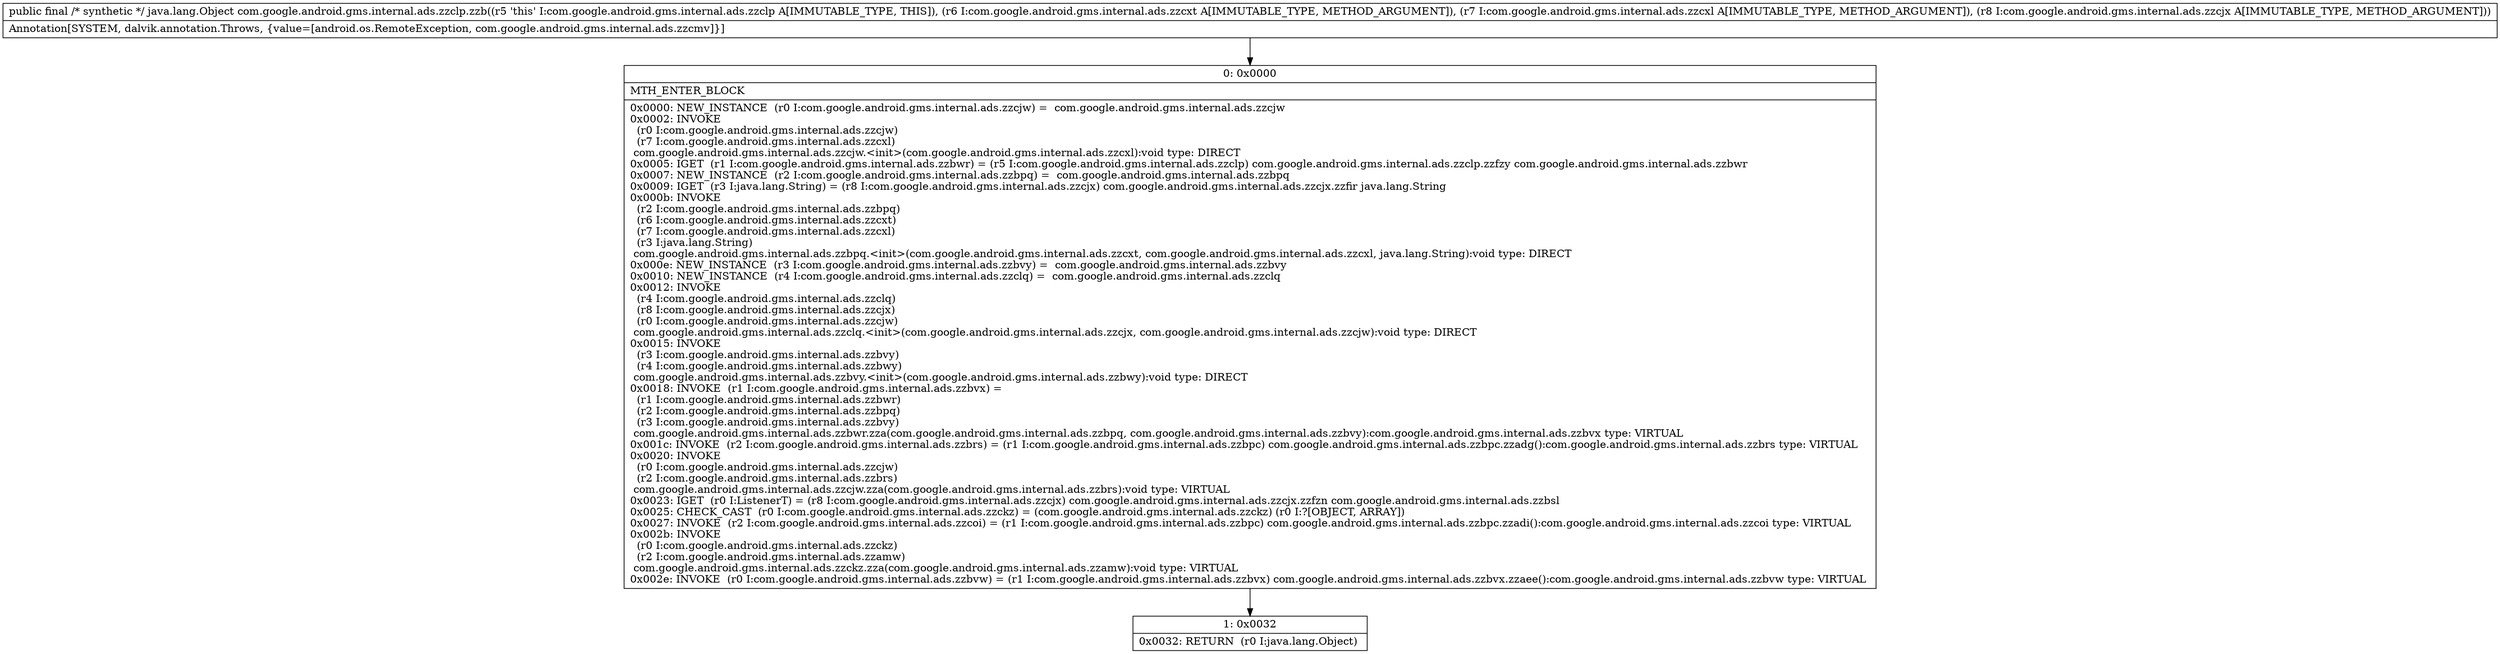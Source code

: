 digraph "CFG forcom.google.android.gms.internal.ads.zzclp.zzb(Lcom\/google\/android\/gms\/internal\/ads\/zzcxt;Lcom\/google\/android\/gms\/internal\/ads\/zzcxl;Lcom\/google\/android\/gms\/internal\/ads\/zzcjx;)Ljava\/lang\/Object;" {
Node_0 [shape=record,label="{0\:\ 0x0000|MTH_ENTER_BLOCK\l|0x0000: NEW_INSTANCE  (r0 I:com.google.android.gms.internal.ads.zzcjw) =  com.google.android.gms.internal.ads.zzcjw \l0x0002: INVOKE  \l  (r0 I:com.google.android.gms.internal.ads.zzcjw)\l  (r7 I:com.google.android.gms.internal.ads.zzcxl)\l com.google.android.gms.internal.ads.zzcjw.\<init\>(com.google.android.gms.internal.ads.zzcxl):void type: DIRECT \l0x0005: IGET  (r1 I:com.google.android.gms.internal.ads.zzbwr) = (r5 I:com.google.android.gms.internal.ads.zzclp) com.google.android.gms.internal.ads.zzclp.zzfzy com.google.android.gms.internal.ads.zzbwr \l0x0007: NEW_INSTANCE  (r2 I:com.google.android.gms.internal.ads.zzbpq) =  com.google.android.gms.internal.ads.zzbpq \l0x0009: IGET  (r3 I:java.lang.String) = (r8 I:com.google.android.gms.internal.ads.zzcjx) com.google.android.gms.internal.ads.zzcjx.zzfir java.lang.String \l0x000b: INVOKE  \l  (r2 I:com.google.android.gms.internal.ads.zzbpq)\l  (r6 I:com.google.android.gms.internal.ads.zzcxt)\l  (r7 I:com.google.android.gms.internal.ads.zzcxl)\l  (r3 I:java.lang.String)\l com.google.android.gms.internal.ads.zzbpq.\<init\>(com.google.android.gms.internal.ads.zzcxt, com.google.android.gms.internal.ads.zzcxl, java.lang.String):void type: DIRECT \l0x000e: NEW_INSTANCE  (r3 I:com.google.android.gms.internal.ads.zzbvy) =  com.google.android.gms.internal.ads.zzbvy \l0x0010: NEW_INSTANCE  (r4 I:com.google.android.gms.internal.ads.zzclq) =  com.google.android.gms.internal.ads.zzclq \l0x0012: INVOKE  \l  (r4 I:com.google.android.gms.internal.ads.zzclq)\l  (r8 I:com.google.android.gms.internal.ads.zzcjx)\l  (r0 I:com.google.android.gms.internal.ads.zzcjw)\l com.google.android.gms.internal.ads.zzclq.\<init\>(com.google.android.gms.internal.ads.zzcjx, com.google.android.gms.internal.ads.zzcjw):void type: DIRECT \l0x0015: INVOKE  \l  (r3 I:com.google.android.gms.internal.ads.zzbvy)\l  (r4 I:com.google.android.gms.internal.ads.zzbwy)\l com.google.android.gms.internal.ads.zzbvy.\<init\>(com.google.android.gms.internal.ads.zzbwy):void type: DIRECT \l0x0018: INVOKE  (r1 I:com.google.android.gms.internal.ads.zzbvx) = \l  (r1 I:com.google.android.gms.internal.ads.zzbwr)\l  (r2 I:com.google.android.gms.internal.ads.zzbpq)\l  (r3 I:com.google.android.gms.internal.ads.zzbvy)\l com.google.android.gms.internal.ads.zzbwr.zza(com.google.android.gms.internal.ads.zzbpq, com.google.android.gms.internal.ads.zzbvy):com.google.android.gms.internal.ads.zzbvx type: VIRTUAL \l0x001c: INVOKE  (r2 I:com.google.android.gms.internal.ads.zzbrs) = (r1 I:com.google.android.gms.internal.ads.zzbpc) com.google.android.gms.internal.ads.zzbpc.zzadg():com.google.android.gms.internal.ads.zzbrs type: VIRTUAL \l0x0020: INVOKE  \l  (r0 I:com.google.android.gms.internal.ads.zzcjw)\l  (r2 I:com.google.android.gms.internal.ads.zzbrs)\l com.google.android.gms.internal.ads.zzcjw.zza(com.google.android.gms.internal.ads.zzbrs):void type: VIRTUAL \l0x0023: IGET  (r0 I:ListenerT) = (r8 I:com.google.android.gms.internal.ads.zzcjx) com.google.android.gms.internal.ads.zzcjx.zzfzn com.google.android.gms.internal.ads.zzbsl \l0x0025: CHECK_CAST  (r0 I:com.google.android.gms.internal.ads.zzckz) = (com.google.android.gms.internal.ads.zzckz) (r0 I:?[OBJECT, ARRAY]) \l0x0027: INVOKE  (r2 I:com.google.android.gms.internal.ads.zzcoi) = (r1 I:com.google.android.gms.internal.ads.zzbpc) com.google.android.gms.internal.ads.zzbpc.zzadi():com.google.android.gms.internal.ads.zzcoi type: VIRTUAL \l0x002b: INVOKE  \l  (r0 I:com.google.android.gms.internal.ads.zzckz)\l  (r2 I:com.google.android.gms.internal.ads.zzamw)\l com.google.android.gms.internal.ads.zzckz.zza(com.google.android.gms.internal.ads.zzamw):void type: VIRTUAL \l0x002e: INVOKE  (r0 I:com.google.android.gms.internal.ads.zzbvw) = (r1 I:com.google.android.gms.internal.ads.zzbvx) com.google.android.gms.internal.ads.zzbvx.zzaee():com.google.android.gms.internal.ads.zzbvw type: VIRTUAL \l}"];
Node_1 [shape=record,label="{1\:\ 0x0032|0x0032: RETURN  (r0 I:java.lang.Object) \l}"];
MethodNode[shape=record,label="{public final \/* synthetic *\/ java.lang.Object com.google.android.gms.internal.ads.zzclp.zzb((r5 'this' I:com.google.android.gms.internal.ads.zzclp A[IMMUTABLE_TYPE, THIS]), (r6 I:com.google.android.gms.internal.ads.zzcxt A[IMMUTABLE_TYPE, METHOD_ARGUMENT]), (r7 I:com.google.android.gms.internal.ads.zzcxl A[IMMUTABLE_TYPE, METHOD_ARGUMENT]), (r8 I:com.google.android.gms.internal.ads.zzcjx A[IMMUTABLE_TYPE, METHOD_ARGUMENT]))  | Annotation[SYSTEM, dalvik.annotation.Throws, \{value=[android.os.RemoteException, com.google.android.gms.internal.ads.zzcmv]\}]\l}"];
MethodNode -> Node_0;
Node_0 -> Node_1;
}


